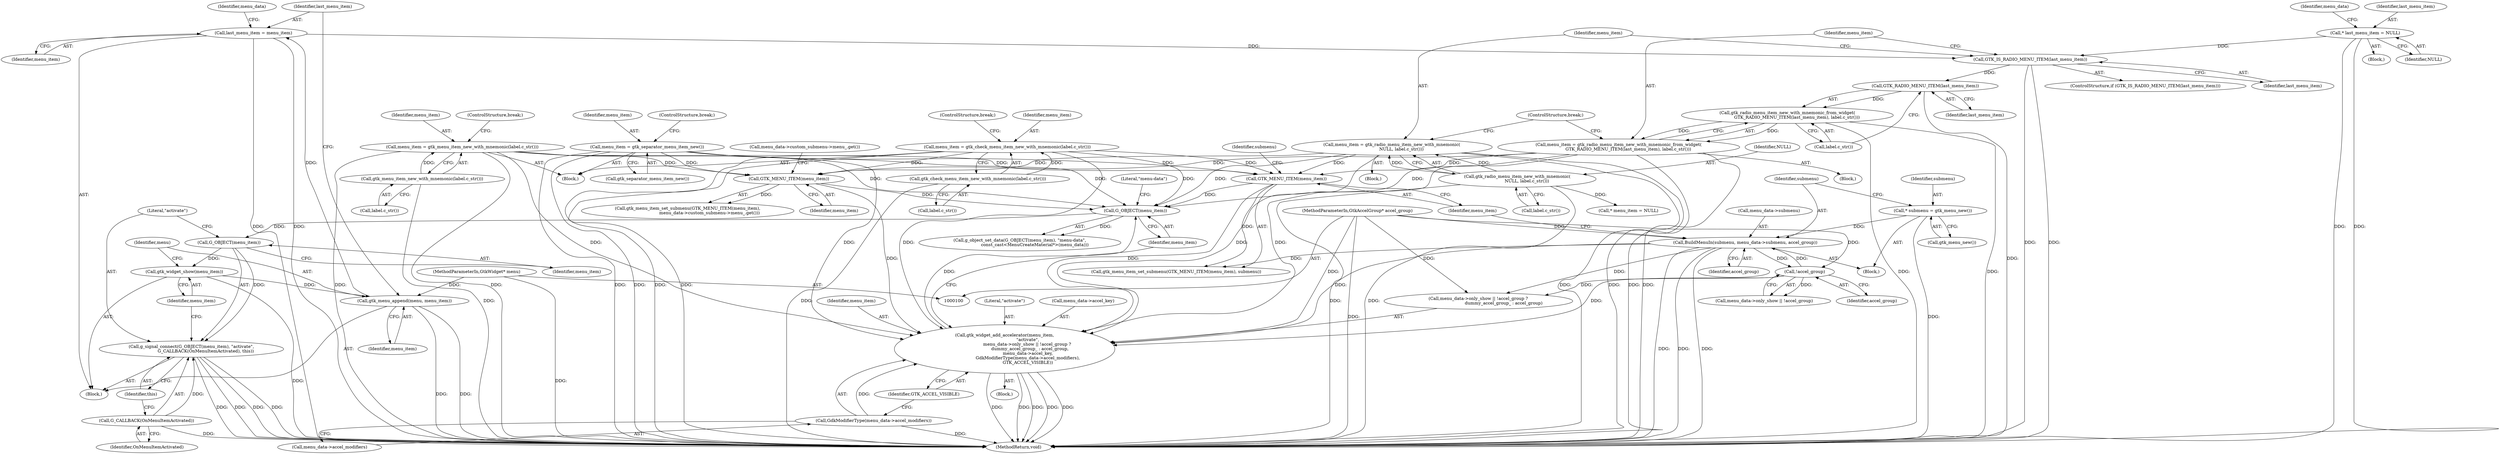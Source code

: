 digraph "0_Chrome_3290c948762c47292fb388de8318859ee22b6688@API" {
"1000278" [label="(Call,g_signal_connect(G_OBJECT(menu_item), \"activate\",\n                     G_CALLBACK(OnMenuItemActivated), this))"];
"1000279" [label="(Call,G_OBJECT(menu_item))"];
"1000272" [label="(Call,G_OBJECT(menu_item))"];
"1000181" [label="(Call,menu_item = gtk_radio_menu_item_new_with_mnemonic_from_widget(\n              GTK_RADIO_MENU_ITEM(last_menu_item), label.c_str()))"];
"1000183" [label="(Call,gtk_radio_menu_item_new_with_mnemonic_from_widget(\n              GTK_RADIO_MENU_ITEM(last_menu_item), label.c_str()))"];
"1000184" [label="(Call,GTK_RADIO_MENU_ITEM(last_menu_item))"];
"1000178" [label="(Call,GTK_IS_RADIO_MENU_ITEM(last_menu_item))"];
"1000290" [label="(Call,last_menu_item = menu_item)"];
"1000287" [label="(Call,gtk_menu_append(menu, menu_item))"];
"1000101" [label="(MethodParameterIn,GtkWidget* menu)"];
"1000285" [label="(Call,gtk_widget_show(menu_item))"];
"1000106" [label="(Call,* last_menu_item = NULL)"];
"1000208" [label="(Call,menu_item = gtk_menu_item_new_with_mnemonic(label.c_str()))"];
"1000210" [label="(Call,gtk_menu_item_new_with_mnemonic(label.c_str()))"];
"1000189" [label="(Call,menu_item = gtk_radio_menu_item_new_with_mnemonic(\n              NULL, label.c_str()))"];
"1000191" [label="(Call,gtk_radio_menu_item_new_with_mnemonic(\n              NULL, label.c_str()))"];
"1000239" [label="(Call,GTK_MENU_ITEM(menu_item))"];
"1000202" [label="(Call,menu_item = gtk_separator_menu_item_new())"];
"1000196" [label="(Call,menu_item = gtk_check_menu_item_new_with_mnemonic(label.c_str()))"];
"1000198" [label="(Call,gtk_check_menu_item_new_with_mnemonic(label.c_str()))"];
"1000251" [label="(Call,gtk_widget_add_accelerator(menu_item,\n                                  \"activate\",\n                                 menu_data->only_show || !accel_group ?\n                                     dummy_accel_group_ : accel_group,\n                                  menu_data->accel_key,\n                                  GdkModifierType(menu_data->accel_modifiers),\n                                  GTK_ACCEL_VISIBLE))"];
"1000229" [label="(Call,GTK_MENU_ITEM(menu_item))"];
"1000259" [label="(Call,!accel_group)"];
"1000222" [label="(Call,BuildMenuIn(submenu, menu_data->submenu, accel_group))"];
"1000219" [label="(Call,* submenu = gtk_menu_new())"];
"1000103" [label="(MethodParameterIn,GtkAccelGroup* accel_group)"];
"1000266" [label="(Call,GdkModifierType(menu_data->accel_modifiers))"];
"1000282" [label="(Call,G_CALLBACK(OnMenuItemActivated))"];
"1000227" [label="(Identifier,accel_group)"];
"1000193" [label="(Call,label.c_str())"];
"1000202" [label="(Call,menu_item = gtk_separator_menu_item_new())"];
"1000287" [label="(Call,gtk_menu_append(menu, menu_item))"];
"1000184" [label="(Call,GTK_RADIO_MENU_ITEM(last_menu_item))"];
"1000254" [label="(Call,menu_data->only_show || !accel_group ?\n                                     dummy_accel_group_ : accel_group)"];
"1000194" [label="(ControlStructure,break;)"];
"1000210" [label="(Call,gtk_menu_item_new_with_mnemonic(label.c_str()))"];
"1000212" [label="(ControlStructure,break;)"];
"1000223" [label="(Identifier,submenu)"];
"1000272" [label="(Call,G_OBJECT(menu_item))"];
"1000255" [label="(Call,menu_data->only_show || !accel_group)"];
"1000186" [label="(Call,label.c_str())"];
"1000260" [label="(Identifier,accel_group)"];
"1000188" [label="(Block,)"];
"1000221" [label="(Call,gtk_menu_new())"];
"1000200" [label="(ControlStructure,break;)"];
"1000267" [label="(Call,menu_data->accel_modifiers)"];
"1000106" [label="(Call,* last_menu_item = NULL)"];
"1000183" [label="(Call,gtk_radio_menu_item_new_with_mnemonic_from_widget(\n              GTK_RADIO_MENU_ITEM(last_menu_item), label.c_str()))"];
"1000103" [label="(MethodParameterIn,GtkAccelGroup* accel_group)"];
"1000203" [label="(Identifier,menu_item)"];
"1000251" [label="(Call,gtk_widget_add_accelerator(menu_item,\n                                  \"activate\",\n                                 menu_data->only_show || !accel_group ?\n                                     dummy_accel_group_ : accel_group,\n                                  menu_data->accel_key,\n                                  GdkModifierType(menu_data->accel_modifiers),\n                                  GTK_ACCEL_VISIBLE))"];
"1000281" [label="(Literal,\"activate\")"];
"1000117" [label="(Block,)"];
"1000181" [label="(Call,menu_item = gtk_radio_menu_item_new_with_mnemonic_from_widget(\n              GTK_RADIO_MENU_ITEM(last_menu_item), label.c_str()))"];
"1000217" [label="(Block,)"];
"1000274" [label="(Literal,\"menu-data\")"];
"1000204" [label="(Call,gtk_separator_menu_item_new())"];
"1000288" [label="(Identifier,menu)"];
"1000273" [label="(Identifier,menu_item)"];
"1000198" [label="(Call,gtk_check_menu_item_new_with_mnemonic(label.c_str()))"];
"1000224" [label="(Call,menu_data->submenu)"];
"1000241" [label="(Call,menu_data->custom_submenu->menu_.get())"];
"1000175" [label="(Block,)"];
"1000178" [label="(Call,GTK_IS_RADIO_MENU_ITEM(last_menu_item))"];
"1000292" [label="(Identifier,menu_item)"];
"1000266" [label="(Call,GdkModifierType(menu_data->accel_modifiers))"];
"1000270" [label="(Identifier,GTK_ACCEL_VISIBLE)"];
"1000228" [label="(Call,gtk_menu_item_set_submenu(GTK_MENU_ITEM(menu_item), submenu))"];
"1000284" [label="(Identifier,this)"];
"1000286" [label="(Identifier,menu_item)"];
"1000222" [label="(Call,BuildMenuIn(submenu, menu_data->submenu, accel_group))"];
"1000259" [label="(Call,!accel_group)"];
"1000240" [label="(Identifier,menu_item)"];
"1000280" [label="(Identifier,menu_item)"];
"1000196" [label="(Call,menu_item = gtk_check_menu_item_new_with_mnemonic(label.c_str()))"];
"1000290" [label="(Call,last_menu_item = menu_item)"];
"1000252" [label="(Identifier,menu_item)"];
"1000283" [label="(Identifier,OnMenuItemActivated)"];
"1000289" [label="(Identifier,menu_item)"];
"1000219" [label="(Call,* submenu = gtk_menu_new())"];
"1000229" [label="(Call,GTK_MENU_ITEM(menu_item))"];
"1000177" [label="(ControlStructure,if (GTK_IS_RADIO_MENU_ITEM(last_menu_item)))"];
"1000192" [label="(Identifier,NULL)"];
"1000231" [label="(Identifier,submenu)"];
"1000112" [label="(Identifier,menu_data)"];
"1000182" [label="(Identifier,menu_item)"];
"1000104" [label="(Block,)"];
"1000278" [label="(Call,g_signal_connect(G_OBJECT(menu_item), \"activate\",\n                     G_CALLBACK(OnMenuItemActivated), this))"];
"1000179" [label="(Identifier,last_menu_item)"];
"1000279" [label="(Call,G_OBJECT(menu_item))"];
"1000271" [label="(Call,g_object_set_data(G_OBJECT(menu_item), \"menu-data\",\n                      const_cast<MenuCreateMaterial*>(menu_data)))"];
"1000209" [label="(Identifier,menu_item)"];
"1000205" [label="(ControlStructure,break;)"];
"1000285" [label="(Call,gtk_widget_show(menu_item))"];
"1000185" [label="(Identifier,last_menu_item)"];
"1000238" [label="(Call,gtk_menu_item_set_submenu(GTK_MENU_ITEM(menu_item),\n                                menu_data->custom_submenu->menu_.get()))"];
"1000250" [label="(Block,)"];
"1000211" [label="(Call,label.c_str())"];
"1000253" [label="(Literal,\"activate\")"];
"1000291" [label="(Identifier,last_menu_item)"];
"1000208" [label="(Call,menu_item = gtk_menu_item_new_with_mnemonic(label.c_str()))"];
"1000197" [label="(Identifier,menu_item)"];
"1000180" [label="(Block,)"];
"1000189" [label="(Call,menu_item = gtk_radio_menu_item_new_with_mnemonic(\n              NULL, label.c_str()))"];
"1000101" [label="(MethodParameterIn,GtkWidget* menu)"];
"1000119" [label="(Call,* menu_item = NULL)"];
"1000282" [label="(Call,G_CALLBACK(OnMenuItemActivated))"];
"1000107" [label="(Identifier,last_menu_item)"];
"1000190" [label="(Identifier,menu_item)"];
"1000191" [label="(Call,gtk_radio_menu_item_new_with_mnemonic(\n              NULL, label.c_str()))"];
"1000293" [label="(MethodReturn,void)"];
"1000116" [label="(Identifier,menu_data)"];
"1000263" [label="(Call,menu_data->accel_key)"];
"1000220" [label="(Identifier,submenu)"];
"1000199" [label="(Call,label.c_str())"];
"1000230" [label="(Identifier,menu_item)"];
"1000108" [label="(Identifier,NULL)"];
"1000239" [label="(Call,GTK_MENU_ITEM(menu_item))"];
"1000278" -> "1000117"  [label="AST: "];
"1000278" -> "1000284"  [label="CFG: "];
"1000279" -> "1000278"  [label="AST: "];
"1000281" -> "1000278"  [label="AST: "];
"1000282" -> "1000278"  [label="AST: "];
"1000284" -> "1000278"  [label="AST: "];
"1000286" -> "1000278"  [label="CFG: "];
"1000278" -> "1000293"  [label="DDG: "];
"1000278" -> "1000293"  [label="DDG: "];
"1000278" -> "1000293"  [label="DDG: "];
"1000278" -> "1000293"  [label="DDG: "];
"1000279" -> "1000278"  [label="DDG: "];
"1000282" -> "1000278"  [label="DDG: "];
"1000279" -> "1000280"  [label="CFG: "];
"1000280" -> "1000279"  [label="AST: "];
"1000281" -> "1000279"  [label="CFG: "];
"1000272" -> "1000279"  [label="DDG: "];
"1000279" -> "1000285"  [label="DDG: "];
"1000272" -> "1000271"  [label="AST: "];
"1000272" -> "1000273"  [label="CFG: "];
"1000273" -> "1000272"  [label="AST: "];
"1000274" -> "1000272"  [label="CFG: "];
"1000272" -> "1000271"  [label="DDG: "];
"1000181" -> "1000272"  [label="DDG: "];
"1000208" -> "1000272"  [label="DDG: "];
"1000189" -> "1000272"  [label="DDG: "];
"1000239" -> "1000272"  [label="DDG: "];
"1000251" -> "1000272"  [label="DDG: "];
"1000202" -> "1000272"  [label="DDG: "];
"1000196" -> "1000272"  [label="DDG: "];
"1000229" -> "1000272"  [label="DDG: "];
"1000181" -> "1000180"  [label="AST: "];
"1000181" -> "1000183"  [label="CFG: "];
"1000182" -> "1000181"  [label="AST: "];
"1000183" -> "1000181"  [label="AST: "];
"1000194" -> "1000181"  [label="CFG: "];
"1000181" -> "1000293"  [label="DDG: "];
"1000181" -> "1000293"  [label="DDG: "];
"1000183" -> "1000181"  [label="DDG: "];
"1000183" -> "1000181"  [label="DDG: "];
"1000181" -> "1000229"  [label="DDG: "];
"1000181" -> "1000239"  [label="DDG: "];
"1000181" -> "1000251"  [label="DDG: "];
"1000183" -> "1000186"  [label="CFG: "];
"1000184" -> "1000183"  [label="AST: "];
"1000186" -> "1000183"  [label="AST: "];
"1000183" -> "1000293"  [label="DDG: "];
"1000183" -> "1000293"  [label="DDG: "];
"1000184" -> "1000183"  [label="DDG: "];
"1000184" -> "1000185"  [label="CFG: "];
"1000185" -> "1000184"  [label="AST: "];
"1000186" -> "1000184"  [label="CFG: "];
"1000184" -> "1000293"  [label="DDG: "];
"1000178" -> "1000184"  [label="DDG: "];
"1000178" -> "1000177"  [label="AST: "];
"1000178" -> "1000179"  [label="CFG: "];
"1000179" -> "1000178"  [label="AST: "];
"1000182" -> "1000178"  [label="CFG: "];
"1000190" -> "1000178"  [label="CFG: "];
"1000178" -> "1000293"  [label="DDG: "];
"1000178" -> "1000293"  [label="DDG: "];
"1000290" -> "1000178"  [label="DDG: "];
"1000106" -> "1000178"  [label="DDG: "];
"1000290" -> "1000117"  [label="AST: "];
"1000290" -> "1000292"  [label="CFG: "];
"1000291" -> "1000290"  [label="AST: "];
"1000292" -> "1000290"  [label="AST: "];
"1000116" -> "1000290"  [label="CFG: "];
"1000290" -> "1000293"  [label="DDG: "];
"1000290" -> "1000293"  [label="DDG: "];
"1000287" -> "1000290"  [label="DDG: "];
"1000287" -> "1000117"  [label="AST: "];
"1000287" -> "1000289"  [label="CFG: "];
"1000288" -> "1000287"  [label="AST: "];
"1000289" -> "1000287"  [label="AST: "];
"1000291" -> "1000287"  [label="CFG: "];
"1000287" -> "1000293"  [label="DDG: "];
"1000287" -> "1000293"  [label="DDG: "];
"1000101" -> "1000287"  [label="DDG: "];
"1000285" -> "1000287"  [label="DDG: "];
"1000101" -> "1000100"  [label="AST: "];
"1000101" -> "1000293"  [label="DDG: "];
"1000285" -> "1000117"  [label="AST: "];
"1000285" -> "1000286"  [label="CFG: "];
"1000286" -> "1000285"  [label="AST: "];
"1000288" -> "1000285"  [label="CFG: "];
"1000285" -> "1000293"  [label="DDG: "];
"1000106" -> "1000104"  [label="AST: "];
"1000106" -> "1000108"  [label="CFG: "];
"1000107" -> "1000106"  [label="AST: "];
"1000108" -> "1000106"  [label="AST: "];
"1000112" -> "1000106"  [label="CFG: "];
"1000106" -> "1000293"  [label="DDG: "];
"1000106" -> "1000293"  [label="DDG: "];
"1000208" -> "1000175"  [label="AST: "];
"1000208" -> "1000210"  [label="CFG: "];
"1000209" -> "1000208"  [label="AST: "];
"1000210" -> "1000208"  [label="AST: "];
"1000212" -> "1000208"  [label="CFG: "];
"1000208" -> "1000293"  [label="DDG: "];
"1000208" -> "1000293"  [label="DDG: "];
"1000210" -> "1000208"  [label="DDG: "];
"1000208" -> "1000229"  [label="DDG: "];
"1000208" -> "1000239"  [label="DDG: "];
"1000208" -> "1000251"  [label="DDG: "];
"1000210" -> "1000211"  [label="CFG: "];
"1000211" -> "1000210"  [label="AST: "];
"1000210" -> "1000293"  [label="DDG: "];
"1000189" -> "1000188"  [label="AST: "];
"1000189" -> "1000191"  [label="CFG: "];
"1000190" -> "1000189"  [label="AST: "];
"1000191" -> "1000189"  [label="AST: "];
"1000194" -> "1000189"  [label="CFG: "];
"1000189" -> "1000293"  [label="DDG: "];
"1000189" -> "1000293"  [label="DDG: "];
"1000191" -> "1000189"  [label="DDG: "];
"1000191" -> "1000189"  [label="DDG: "];
"1000189" -> "1000229"  [label="DDG: "];
"1000189" -> "1000239"  [label="DDG: "];
"1000189" -> "1000251"  [label="DDG: "];
"1000191" -> "1000193"  [label="CFG: "];
"1000192" -> "1000191"  [label="AST: "];
"1000193" -> "1000191"  [label="AST: "];
"1000191" -> "1000293"  [label="DDG: "];
"1000191" -> "1000293"  [label="DDG: "];
"1000191" -> "1000119"  [label="DDG: "];
"1000239" -> "1000238"  [label="AST: "];
"1000239" -> "1000240"  [label="CFG: "];
"1000240" -> "1000239"  [label="AST: "];
"1000241" -> "1000239"  [label="CFG: "];
"1000239" -> "1000238"  [label="DDG: "];
"1000202" -> "1000239"  [label="DDG: "];
"1000196" -> "1000239"  [label="DDG: "];
"1000239" -> "1000251"  [label="DDG: "];
"1000202" -> "1000175"  [label="AST: "];
"1000202" -> "1000204"  [label="CFG: "];
"1000203" -> "1000202"  [label="AST: "];
"1000204" -> "1000202"  [label="AST: "];
"1000205" -> "1000202"  [label="CFG: "];
"1000202" -> "1000293"  [label="DDG: "];
"1000202" -> "1000293"  [label="DDG: "];
"1000202" -> "1000229"  [label="DDG: "];
"1000202" -> "1000251"  [label="DDG: "];
"1000196" -> "1000175"  [label="AST: "];
"1000196" -> "1000198"  [label="CFG: "];
"1000197" -> "1000196"  [label="AST: "];
"1000198" -> "1000196"  [label="AST: "];
"1000200" -> "1000196"  [label="CFG: "];
"1000196" -> "1000293"  [label="DDG: "];
"1000196" -> "1000293"  [label="DDG: "];
"1000198" -> "1000196"  [label="DDG: "];
"1000196" -> "1000229"  [label="DDG: "];
"1000196" -> "1000251"  [label="DDG: "];
"1000198" -> "1000199"  [label="CFG: "];
"1000199" -> "1000198"  [label="AST: "];
"1000198" -> "1000293"  [label="DDG: "];
"1000251" -> "1000250"  [label="AST: "];
"1000251" -> "1000270"  [label="CFG: "];
"1000252" -> "1000251"  [label="AST: "];
"1000253" -> "1000251"  [label="AST: "];
"1000254" -> "1000251"  [label="AST: "];
"1000263" -> "1000251"  [label="AST: "];
"1000266" -> "1000251"  [label="AST: "];
"1000270" -> "1000251"  [label="AST: "];
"1000273" -> "1000251"  [label="CFG: "];
"1000251" -> "1000293"  [label="DDG: "];
"1000251" -> "1000293"  [label="DDG: "];
"1000251" -> "1000293"  [label="DDG: "];
"1000251" -> "1000293"  [label="DDG: "];
"1000251" -> "1000293"  [label="DDG: "];
"1000229" -> "1000251"  [label="DDG: "];
"1000259" -> "1000251"  [label="DDG: "];
"1000222" -> "1000251"  [label="DDG: "];
"1000103" -> "1000251"  [label="DDG: "];
"1000266" -> "1000251"  [label="DDG: "];
"1000229" -> "1000228"  [label="AST: "];
"1000229" -> "1000230"  [label="CFG: "];
"1000230" -> "1000229"  [label="AST: "];
"1000231" -> "1000229"  [label="CFG: "];
"1000229" -> "1000228"  [label="DDG: "];
"1000259" -> "1000255"  [label="AST: "];
"1000259" -> "1000260"  [label="CFG: "];
"1000260" -> "1000259"  [label="AST: "];
"1000255" -> "1000259"  [label="CFG: "];
"1000259" -> "1000222"  [label="DDG: "];
"1000259" -> "1000255"  [label="DDG: "];
"1000222" -> "1000259"  [label="DDG: "];
"1000103" -> "1000259"  [label="DDG: "];
"1000259" -> "1000254"  [label="DDG: "];
"1000222" -> "1000217"  [label="AST: "];
"1000222" -> "1000227"  [label="CFG: "];
"1000223" -> "1000222"  [label="AST: "];
"1000224" -> "1000222"  [label="AST: "];
"1000227" -> "1000222"  [label="AST: "];
"1000230" -> "1000222"  [label="CFG: "];
"1000222" -> "1000293"  [label="DDG: "];
"1000222" -> "1000293"  [label="DDG: "];
"1000222" -> "1000293"  [label="DDG: "];
"1000219" -> "1000222"  [label="DDG: "];
"1000103" -> "1000222"  [label="DDG: "];
"1000222" -> "1000228"  [label="DDG: "];
"1000222" -> "1000254"  [label="DDG: "];
"1000219" -> "1000217"  [label="AST: "];
"1000219" -> "1000221"  [label="CFG: "];
"1000220" -> "1000219"  [label="AST: "];
"1000221" -> "1000219"  [label="AST: "];
"1000223" -> "1000219"  [label="CFG: "];
"1000219" -> "1000293"  [label="DDG: "];
"1000103" -> "1000100"  [label="AST: "];
"1000103" -> "1000293"  [label="DDG: "];
"1000103" -> "1000254"  [label="DDG: "];
"1000266" -> "1000267"  [label="CFG: "];
"1000267" -> "1000266"  [label="AST: "];
"1000270" -> "1000266"  [label="CFG: "];
"1000266" -> "1000293"  [label="DDG: "];
"1000282" -> "1000283"  [label="CFG: "];
"1000283" -> "1000282"  [label="AST: "];
"1000284" -> "1000282"  [label="CFG: "];
"1000282" -> "1000293"  [label="DDG: "];
}
